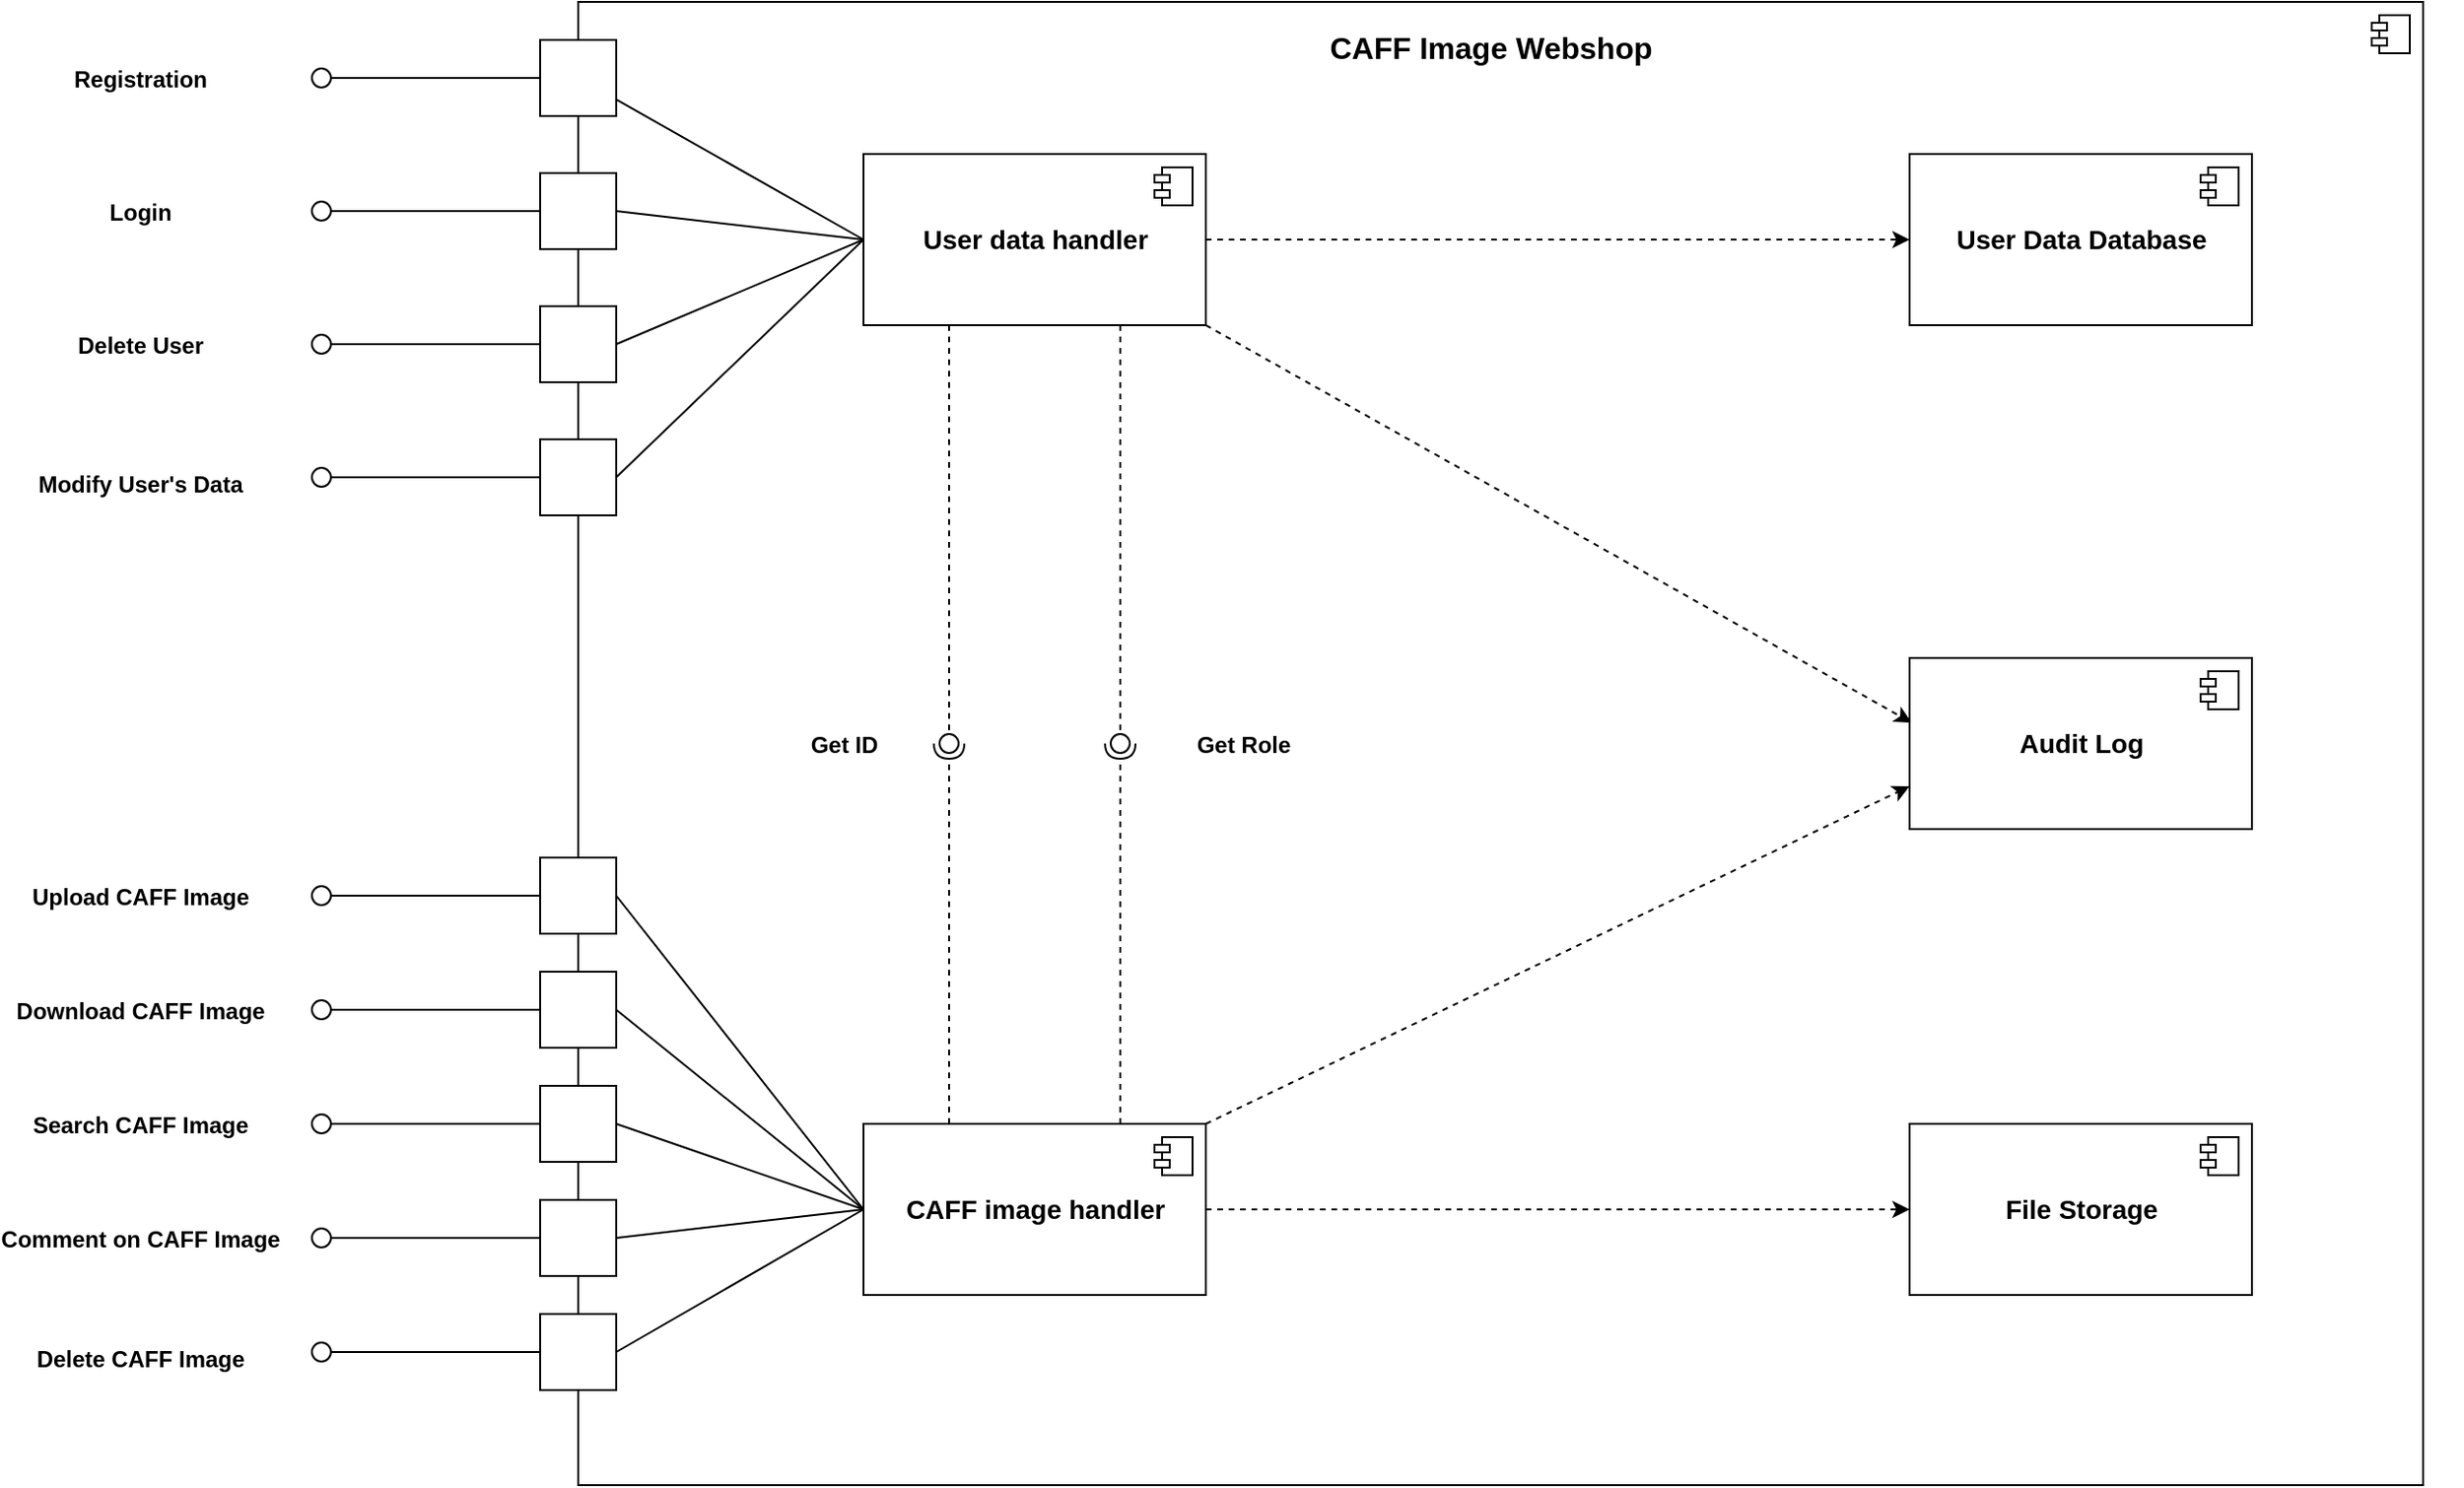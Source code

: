 <mxfile version="13.7.9" type="device"><diagram name="Page-1" id="5f0bae14-7c28-e335-631c-24af17079c00"><mxGraphModel dx="1427" dy="1365" grid="1" gridSize="10" guides="1" tooltips="1" connect="1" arrows="1" fold="1" page="1" pageScale="1" pageWidth="827" pageHeight="583" background="#ffffff" math="0" shadow="0"><root><mxCell id="0"/><mxCell id="1" parent="0"/><mxCell id="bfVSDGWMhE9fx68twoCt-98" value="" style="group" vertex="1" connectable="0" parent="1"><mxGeometry x="620" y="290" width="990" height="780" as="geometry"/></mxCell><mxCell id="bfVSDGWMhE9fx68twoCt-9" value="" style="group" vertex="1" connectable="0" parent="bfVSDGWMhE9fx68twoCt-98"><mxGeometry width="990" height="780" as="geometry"/></mxCell><mxCell id="bfVSDGWMhE9fx68twoCt-7" value="" style="html=1;dropTarget=0;" vertex="1" parent="bfVSDGWMhE9fx68twoCt-9"><mxGeometry width="970" height="780" as="geometry"/></mxCell><mxCell id="bfVSDGWMhE9fx68twoCt-8" value="" style="shape=module;jettyWidth=8;jettyHeight=4;" vertex="1" parent="bfVSDGWMhE9fx68twoCt-7"><mxGeometry x="1" width="20" height="20" relative="1" as="geometry"><mxPoint x="-27" y="7" as="offset"/></mxGeometry></mxCell><mxCell id="bfVSDGWMhE9fx68twoCt-15" style="rounded=0;orthogonalLoop=1;jettySize=auto;html=1;exitX=1;exitY=0.5;exitDx=0;exitDy=0;entryX=0;entryY=0.5;entryDx=0;entryDy=0;dashed=1;" edge="1" parent="bfVSDGWMhE9fx68twoCt-9" source="bfVSDGWMhE9fx68twoCt-5" target="bfVSDGWMhE9fx68twoCt-12"><mxGeometry relative="1" as="geometry"/></mxCell><mxCell id="bfVSDGWMhE9fx68twoCt-22" style="edgeStyle=none;rounded=0;orthogonalLoop=1;jettySize=auto;html=1;exitX=1;exitY=1;exitDx=0;exitDy=0;entryX=0.006;entryY=0.378;entryDx=0;entryDy=0;entryPerimeter=0;dashed=1;" edge="1" parent="bfVSDGWMhE9fx68twoCt-9" source="bfVSDGWMhE9fx68twoCt-5" target="bfVSDGWMhE9fx68twoCt-19"><mxGeometry relative="1" as="geometry"/></mxCell><mxCell id="bfVSDGWMhE9fx68twoCt-5" value="&lt;b&gt;&lt;font style=&quot;font-size: 14px&quot;&gt;User data handler&lt;br&gt;&lt;/font&gt;&lt;/b&gt;" style="html=1;dropTarget=0;" vertex="1" parent="bfVSDGWMhE9fx68twoCt-9"><mxGeometry x="150" y="80" width="180" height="90" as="geometry"/></mxCell><mxCell id="bfVSDGWMhE9fx68twoCt-6" value="" style="shape=module;jettyWidth=8;jettyHeight=4;" vertex="1" parent="bfVSDGWMhE9fx68twoCt-5"><mxGeometry x="1" width="20" height="20" relative="1" as="geometry"><mxPoint x="-27" y="7" as="offset"/></mxGeometry></mxCell><mxCell id="bfVSDGWMhE9fx68twoCt-18" style="edgeStyle=none;rounded=0;orthogonalLoop=1;jettySize=auto;html=1;exitX=1;exitY=0.5;exitDx=0;exitDy=0;dashed=1;" edge="1" parent="bfVSDGWMhE9fx68twoCt-9" source="bfVSDGWMhE9fx68twoCt-10" target="bfVSDGWMhE9fx68twoCt-16"><mxGeometry relative="1" as="geometry"/></mxCell><mxCell id="bfVSDGWMhE9fx68twoCt-23" style="edgeStyle=none;rounded=0;orthogonalLoop=1;jettySize=auto;html=1;exitX=1;exitY=0;exitDx=0;exitDy=0;entryX=0;entryY=0.75;entryDx=0;entryDy=0;dashed=1;" edge="1" parent="bfVSDGWMhE9fx68twoCt-9" source="bfVSDGWMhE9fx68twoCt-10" target="bfVSDGWMhE9fx68twoCt-19"><mxGeometry relative="1" as="geometry"/></mxCell><mxCell id="bfVSDGWMhE9fx68twoCt-10" value="&lt;font style=&quot;font-size: 14px&quot;&gt;&lt;b&gt;CAFF image handler&lt;br&gt;&lt;/b&gt;&lt;/font&gt;" style="html=1;dropTarget=0;" vertex="1" parent="bfVSDGWMhE9fx68twoCt-9"><mxGeometry x="150" y="590" width="180" height="90" as="geometry"/></mxCell><mxCell id="bfVSDGWMhE9fx68twoCt-11" value="" style="shape=module;jettyWidth=8;jettyHeight=4;" vertex="1" parent="bfVSDGWMhE9fx68twoCt-10"><mxGeometry x="1" width="20" height="20" relative="1" as="geometry"><mxPoint x="-27" y="7" as="offset"/></mxGeometry></mxCell><mxCell id="bfVSDGWMhE9fx68twoCt-12" value="&lt;b&gt;&lt;font style=&quot;font-size: 14px&quot;&gt;User Data Database&lt;/font&gt;&lt;/b&gt;" style="html=1;dropTarget=0;" vertex="1" parent="bfVSDGWMhE9fx68twoCt-9"><mxGeometry x="700" y="80" width="180" height="90" as="geometry"/></mxCell><mxCell id="bfVSDGWMhE9fx68twoCt-13" value="" style="shape=module;jettyWidth=8;jettyHeight=4;" vertex="1" parent="bfVSDGWMhE9fx68twoCt-12"><mxGeometry x="1" width="20" height="20" relative="1" as="geometry"><mxPoint x="-27" y="7" as="offset"/></mxGeometry></mxCell><mxCell id="bfVSDGWMhE9fx68twoCt-16" value="&lt;b&gt;&lt;font style=&quot;font-size: 14px&quot;&gt;File Storage&lt;br&gt;&lt;/font&gt;&lt;/b&gt;" style="html=1;dropTarget=0;" vertex="1" parent="bfVSDGWMhE9fx68twoCt-9"><mxGeometry x="700" y="590" width="180" height="90" as="geometry"/></mxCell><mxCell id="bfVSDGWMhE9fx68twoCt-17" value="" style="shape=module;jettyWidth=8;jettyHeight=4;" vertex="1" parent="bfVSDGWMhE9fx68twoCt-16"><mxGeometry x="1" width="20" height="20" relative="1" as="geometry"><mxPoint x="-27" y="7" as="offset"/></mxGeometry></mxCell><mxCell id="bfVSDGWMhE9fx68twoCt-19" value="&lt;b&gt;&lt;font style=&quot;font-size: 14px&quot;&gt;Audit Log&lt;br&gt;&lt;/font&gt;&lt;/b&gt;" style="html=1;dropTarget=0;" vertex="1" parent="bfVSDGWMhE9fx68twoCt-9"><mxGeometry x="700" y="345" width="180" height="90" as="geometry"/></mxCell><mxCell id="bfVSDGWMhE9fx68twoCt-20" value="" style="shape=module;jettyWidth=8;jettyHeight=4;" vertex="1" parent="bfVSDGWMhE9fx68twoCt-19"><mxGeometry x="1" width="20" height="20" relative="1" as="geometry"><mxPoint x="-27" y="7" as="offset"/></mxGeometry></mxCell><mxCell id="bfVSDGWMhE9fx68twoCt-30" value="Get ID" style="text;align=center;fontStyle=1;verticalAlign=middle;spacingLeft=3;spacingRight=3;strokeColor=none;rotatable=0;points=[[0,0.5],[1,0.5]];portConstraint=eastwest;" vertex="1" parent="bfVSDGWMhE9fx68twoCt-9"><mxGeometry x="100" y="377" width="80" height="26" as="geometry"/></mxCell><mxCell id="bfVSDGWMhE9fx68twoCt-36" value="" style="ellipse;whiteSpace=wrap;html=1;fontFamily=Helvetica;fontSize=12;fontColor=#000000;align=center;strokeColor=#000000;fillColor=#ffffff;points=[];aspect=fixed;resizable=0;" vertex="1" parent="bfVSDGWMhE9fx68twoCt-9"><mxGeometry x="190" y="385" width="10" height="10" as="geometry"/></mxCell><mxCell id="bfVSDGWMhE9fx68twoCt-35" value="" style="rounded=0;orthogonalLoop=1;jettySize=auto;html=1;endArrow=halfCircle;endFill=0;entryX=0.5;entryY=0.5;entryDx=0;entryDy=0;endSize=6;strokeWidth=1;dashed=1;exitX=0.25;exitY=0;exitDx=0;exitDy=0;" edge="1" target="bfVSDGWMhE9fx68twoCt-36" parent="bfVSDGWMhE9fx68twoCt-9" source="bfVSDGWMhE9fx68twoCt-10"><mxGeometry relative="1" as="geometry"><mxPoint x="740" y="635" as="sourcePoint"/><Array as="points"/></mxGeometry></mxCell><mxCell id="bfVSDGWMhE9fx68twoCt-34" value="" style="rounded=0;orthogonalLoop=1;jettySize=auto;html=1;endArrow=none;endFill=0;dashed=1;exitX=0.25;exitY=1;exitDx=0;exitDy=0;" edge="1" target="bfVSDGWMhE9fx68twoCt-36" parent="bfVSDGWMhE9fx68twoCt-9" source="bfVSDGWMhE9fx68twoCt-5"><mxGeometry relative="1" as="geometry"><mxPoint x="700" y="635" as="sourcePoint"/></mxGeometry></mxCell><mxCell id="bfVSDGWMhE9fx68twoCt-40" value="Get Role" style="text;align=center;fontStyle=1;verticalAlign=middle;spacingLeft=3;spacingRight=3;strokeColor=none;rotatable=0;points=[[0,0.5],[1,0.5]];portConstraint=eastwest;" vertex="1" parent="bfVSDGWMhE9fx68twoCt-9"><mxGeometry x="310" y="377" width="80" height="26" as="geometry"/></mxCell><mxCell id="bfVSDGWMhE9fx68twoCt-127" value="" style="group" vertex="1" connectable="0" parent="bfVSDGWMhE9fx68twoCt-9"><mxGeometry x="-140" y="690" width="160" height="40" as="geometry"/></mxCell><mxCell id="bfVSDGWMhE9fx68twoCt-128" value="" style="whiteSpace=wrap;html=1;aspect=fixed;" vertex="1" parent="bfVSDGWMhE9fx68twoCt-127"><mxGeometry x="120" width="40" height="40" as="geometry"/></mxCell><mxCell id="bfVSDGWMhE9fx68twoCt-129" value="" style="rounded=0;orthogonalLoop=1;jettySize=auto;html=1;endArrow=none;endFill=0;exitX=0;exitY=0.5;exitDx=0;exitDy=0;" edge="1" parent="bfVSDGWMhE9fx68twoCt-127" source="bfVSDGWMhE9fx68twoCt-128" target="bfVSDGWMhE9fx68twoCt-130"><mxGeometry relative="1" as="geometry"><mxPoint x="290" y="305" as="sourcePoint"/></mxGeometry></mxCell><mxCell id="bfVSDGWMhE9fx68twoCt-130" value="" style="ellipse;whiteSpace=wrap;html=1;fontFamily=Helvetica;fontSize=12;fontColor=#000000;align=center;strokeColor=#000000;fillColor=#ffffff;points=[];aspect=fixed;resizable=0;" vertex="1" parent="bfVSDGWMhE9fx68twoCt-127"><mxGeometry y="15" width="10" height="10" as="geometry"/></mxCell><mxCell id="bfVSDGWMhE9fx68twoCt-122" value="" style="group" vertex="1" connectable="0" parent="bfVSDGWMhE9fx68twoCt-9"><mxGeometry x="-140" y="230" width="160" height="40" as="geometry"/></mxCell><mxCell id="bfVSDGWMhE9fx68twoCt-123" value="" style="whiteSpace=wrap;html=1;aspect=fixed;" vertex="1" parent="bfVSDGWMhE9fx68twoCt-122"><mxGeometry x="120" width="40" height="40" as="geometry"/></mxCell><mxCell id="bfVSDGWMhE9fx68twoCt-124" value="" style="rounded=0;orthogonalLoop=1;jettySize=auto;html=1;endArrow=none;endFill=0;exitX=0;exitY=0.5;exitDx=0;exitDy=0;" edge="1" parent="bfVSDGWMhE9fx68twoCt-122" source="bfVSDGWMhE9fx68twoCt-123" target="bfVSDGWMhE9fx68twoCt-125"><mxGeometry relative="1" as="geometry"><mxPoint x="290" y="305" as="sourcePoint"/></mxGeometry></mxCell><mxCell id="bfVSDGWMhE9fx68twoCt-125" value="" style="ellipse;whiteSpace=wrap;html=1;fontFamily=Helvetica;fontSize=12;fontColor=#000000;align=center;strokeColor=#000000;fillColor=#ffffff;points=[];aspect=fixed;resizable=0;" vertex="1" parent="bfVSDGWMhE9fx68twoCt-122"><mxGeometry y="15" width="10" height="10" as="geometry"/></mxCell><mxCell id="bfVSDGWMhE9fx68twoCt-162" style="edgeStyle=none;rounded=0;orthogonalLoop=1;jettySize=auto;html=1;exitX=1;exitY=0.5;exitDx=0;exitDy=0;entryX=0;entryY=0.5;entryDx=0;entryDy=0;endArrow=none;endFill=0;" edge="1" parent="bfVSDGWMhE9fx68twoCt-9" source="bfVSDGWMhE9fx68twoCt-123" target="bfVSDGWMhE9fx68twoCt-5"><mxGeometry relative="1" as="geometry"/></mxCell><mxCell id="bfVSDGWMhE9fx68twoCt-167" style="edgeStyle=none;rounded=0;orthogonalLoop=1;jettySize=auto;html=1;exitX=1;exitY=0.5;exitDx=0;exitDy=0;entryX=0;entryY=0.5;entryDx=0;entryDy=0;endArrow=none;endFill=0;" edge="1" parent="bfVSDGWMhE9fx68twoCt-9" source="bfVSDGWMhE9fx68twoCt-128" target="bfVSDGWMhE9fx68twoCt-10"><mxGeometry relative="1" as="geometry"/></mxCell><mxCell id="bfVSDGWMhE9fx68twoCt-168" value="CAFF Image Webshop" style="text;align=center;fontStyle=1;verticalAlign=middle;spacingLeft=3;spacingRight=3;strokeColor=none;rotatable=0;points=[[0,0.5],[1,0.5]];portConstraint=eastwest;fontSize=16;" vertex="1" parent="bfVSDGWMhE9fx68twoCt-9"><mxGeometry x="440" y="10" width="80" height="26" as="geometry"/></mxCell><mxCell id="bfVSDGWMhE9fx68twoCt-39" value="" style="ellipse;whiteSpace=wrap;html=1;fontFamily=Helvetica;fontSize=12;fontColor=#000000;align=center;strokeColor=#000000;fillColor=#ffffff;points=[];aspect=fixed;resizable=0;" vertex="1" parent="bfVSDGWMhE9fx68twoCt-98"><mxGeometry x="280" y="385" width="10" height="10" as="geometry"/></mxCell><mxCell id="bfVSDGWMhE9fx68twoCt-37" value="" style="rounded=0;orthogonalLoop=1;jettySize=auto;html=1;endArrow=none;endFill=0;dashed=1;exitX=0.75;exitY=1;exitDx=0;exitDy=0;" edge="1" target="bfVSDGWMhE9fx68twoCt-39" parent="bfVSDGWMhE9fx68twoCt-98" source="bfVSDGWMhE9fx68twoCt-5"><mxGeometry relative="1" as="geometry"><mxPoint x="1140" y="805" as="sourcePoint"/></mxGeometry></mxCell><mxCell id="bfVSDGWMhE9fx68twoCt-38" value="" style="rounded=0;orthogonalLoop=1;jettySize=auto;html=1;endArrow=halfCircle;endFill=0;entryX=0.5;entryY=0.5;entryDx=0;entryDy=0;endSize=6;strokeWidth=1;dashed=1;exitX=0.75;exitY=0;exitDx=0;exitDy=0;" edge="1" target="bfVSDGWMhE9fx68twoCt-39" parent="bfVSDGWMhE9fx68twoCt-98" source="bfVSDGWMhE9fx68twoCt-10"><mxGeometry relative="1" as="geometry"><mxPoint x="1180" y="805" as="sourcePoint"/></mxGeometry></mxCell><mxCell id="bfVSDGWMhE9fx68twoCt-108" value="" style="group" vertex="1" connectable="0" parent="1"><mxGeometry x="480" y="310" width="160" height="40" as="geometry"/></mxCell><mxCell id="bfVSDGWMhE9fx68twoCt-70" value="" style="whiteSpace=wrap;html=1;aspect=fixed;" vertex="1" parent="bfVSDGWMhE9fx68twoCt-108"><mxGeometry x="120" width="40" height="40" as="geometry"/></mxCell><mxCell id="bfVSDGWMhE9fx68twoCt-105" value="" style="rounded=0;orthogonalLoop=1;jettySize=auto;html=1;endArrow=none;endFill=0;exitX=0;exitY=0.5;exitDx=0;exitDy=0;" edge="1" target="bfVSDGWMhE9fx68twoCt-107" parent="bfVSDGWMhE9fx68twoCt-108" source="bfVSDGWMhE9fx68twoCt-70"><mxGeometry relative="1" as="geometry"><mxPoint x="290" y="305" as="sourcePoint"/></mxGeometry></mxCell><mxCell id="bfVSDGWMhE9fx68twoCt-107" value="" style="ellipse;whiteSpace=wrap;html=1;fontFamily=Helvetica;fontSize=12;fontColor=#000000;align=center;strokeColor=#000000;fillColor=#ffffff;points=[];aspect=fixed;resizable=0;" vertex="1" parent="bfVSDGWMhE9fx68twoCt-108"><mxGeometry y="15" width="10" height="10" as="geometry"/></mxCell><mxCell id="bfVSDGWMhE9fx68twoCt-114" value="" style="group" vertex="1" connectable="0" parent="1"><mxGeometry x="480" y="380" width="160" height="40" as="geometry"/></mxCell><mxCell id="bfVSDGWMhE9fx68twoCt-115" value="" style="whiteSpace=wrap;html=1;aspect=fixed;" vertex="1" parent="bfVSDGWMhE9fx68twoCt-114"><mxGeometry x="120" width="40" height="40" as="geometry"/></mxCell><mxCell id="bfVSDGWMhE9fx68twoCt-116" value="" style="rounded=0;orthogonalLoop=1;jettySize=auto;html=1;endArrow=none;endFill=0;exitX=0;exitY=0.5;exitDx=0;exitDy=0;" edge="1" parent="bfVSDGWMhE9fx68twoCt-114" source="bfVSDGWMhE9fx68twoCt-115" target="bfVSDGWMhE9fx68twoCt-117"><mxGeometry relative="1" as="geometry"><mxPoint x="290" y="305" as="sourcePoint"/></mxGeometry></mxCell><mxCell id="bfVSDGWMhE9fx68twoCt-117" value="" style="ellipse;whiteSpace=wrap;html=1;fontFamily=Helvetica;fontSize=12;fontColor=#000000;align=center;strokeColor=#000000;fillColor=#ffffff;points=[];aspect=fixed;resizable=0;" vertex="1" parent="bfVSDGWMhE9fx68twoCt-114"><mxGeometry y="15" width="10" height="10" as="geometry"/></mxCell><mxCell id="bfVSDGWMhE9fx68twoCt-118" value="" style="group" vertex="1" connectable="0" parent="1"><mxGeometry x="480" y="450" width="160" height="40" as="geometry"/></mxCell><mxCell id="bfVSDGWMhE9fx68twoCt-119" value="" style="whiteSpace=wrap;html=1;aspect=fixed;" vertex="1" parent="bfVSDGWMhE9fx68twoCt-118"><mxGeometry x="120" width="40" height="40" as="geometry"/></mxCell><mxCell id="bfVSDGWMhE9fx68twoCt-120" value="" style="rounded=0;orthogonalLoop=1;jettySize=auto;html=1;endArrow=none;endFill=0;exitX=0;exitY=0.5;exitDx=0;exitDy=0;" edge="1" parent="bfVSDGWMhE9fx68twoCt-118" source="bfVSDGWMhE9fx68twoCt-119" target="bfVSDGWMhE9fx68twoCt-121"><mxGeometry relative="1" as="geometry"><mxPoint x="290" y="305" as="sourcePoint"/></mxGeometry></mxCell><mxCell id="bfVSDGWMhE9fx68twoCt-121" value="" style="ellipse;whiteSpace=wrap;html=1;fontFamily=Helvetica;fontSize=12;fontColor=#000000;align=center;strokeColor=#000000;fillColor=#ffffff;points=[];aspect=fixed;resizable=0;" vertex="1" parent="bfVSDGWMhE9fx68twoCt-118"><mxGeometry y="15" width="10" height="10" as="geometry"/></mxCell><mxCell id="bfVSDGWMhE9fx68twoCt-131" value="" style="group" vertex="1" connectable="0" parent="1"><mxGeometry x="480" y="920" width="160" height="40" as="geometry"/></mxCell><mxCell id="bfVSDGWMhE9fx68twoCt-132" value="" style="whiteSpace=wrap;html=1;aspect=fixed;" vertex="1" parent="bfVSDGWMhE9fx68twoCt-131"><mxGeometry x="120" width="40" height="40" as="geometry"/></mxCell><mxCell id="bfVSDGWMhE9fx68twoCt-133" value="" style="rounded=0;orthogonalLoop=1;jettySize=auto;html=1;endArrow=none;endFill=0;exitX=0;exitY=0.5;exitDx=0;exitDy=0;" edge="1" parent="bfVSDGWMhE9fx68twoCt-131" source="bfVSDGWMhE9fx68twoCt-132" target="bfVSDGWMhE9fx68twoCt-134"><mxGeometry relative="1" as="geometry"><mxPoint x="290" y="305" as="sourcePoint"/></mxGeometry></mxCell><mxCell id="bfVSDGWMhE9fx68twoCt-134" value="" style="ellipse;whiteSpace=wrap;html=1;fontFamily=Helvetica;fontSize=12;fontColor=#000000;align=center;strokeColor=#000000;fillColor=#ffffff;points=[];aspect=fixed;resizable=0;" vertex="1" parent="bfVSDGWMhE9fx68twoCt-131"><mxGeometry y="15" width="10" height="10" as="geometry"/></mxCell><mxCell id="bfVSDGWMhE9fx68twoCt-135" value="" style="group" vertex="1" connectable="0" parent="1"><mxGeometry x="480" y="860" width="160" height="40" as="geometry"/></mxCell><mxCell id="bfVSDGWMhE9fx68twoCt-136" value="" style="whiteSpace=wrap;html=1;aspect=fixed;" vertex="1" parent="bfVSDGWMhE9fx68twoCt-135"><mxGeometry x="120" width="40" height="40" as="geometry"/></mxCell><mxCell id="bfVSDGWMhE9fx68twoCt-137" value="" style="rounded=0;orthogonalLoop=1;jettySize=auto;html=1;endArrow=none;endFill=0;exitX=0;exitY=0.5;exitDx=0;exitDy=0;" edge="1" parent="bfVSDGWMhE9fx68twoCt-135" source="bfVSDGWMhE9fx68twoCt-136" target="bfVSDGWMhE9fx68twoCt-138"><mxGeometry relative="1" as="geometry"><mxPoint x="290" y="305" as="sourcePoint"/></mxGeometry></mxCell><mxCell id="bfVSDGWMhE9fx68twoCt-138" value="" style="ellipse;whiteSpace=wrap;html=1;fontFamily=Helvetica;fontSize=12;fontColor=#000000;align=center;strokeColor=#000000;fillColor=#ffffff;points=[];aspect=fixed;resizable=0;" vertex="1" parent="bfVSDGWMhE9fx68twoCt-135"><mxGeometry y="15" width="10" height="10" as="geometry"/></mxCell><mxCell id="bfVSDGWMhE9fx68twoCt-139" value="" style="group" vertex="1" connectable="0" parent="1"><mxGeometry x="480" y="800" width="160" height="40" as="geometry"/></mxCell><mxCell id="bfVSDGWMhE9fx68twoCt-140" value="" style="whiteSpace=wrap;html=1;aspect=fixed;" vertex="1" parent="bfVSDGWMhE9fx68twoCt-139"><mxGeometry x="120" width="40" height="40" as="geometry"/></mxCell><mxCell id="bfVSDGWMhE9fx68twoCt-141" value="" style="rounded=0;orthogonalLoop=1;jettySize=auto;html=1;endArrow=none;endFill=0;exitX=0;exitY=0.5;exitDx=0;exitDy=0;" edge="1" parent="bfVSDGWMhE9fx68twoCt-139" source="bfVSDGWMhE9fx68twoCt-140" target="bfVSDGWMhE9fx68twoCt-142"><mxGeometry relative="1" as="geometry"><mxPoint x="290" y="305" as="sourcePoint"/></mxGeometry></mxCell><mxCell id="bfVSDGWMhE9fx68twoCt-142" value="" style="ellipse;whiteSpace=wrap;html=1;fontFamily=Helvetica;fontSize=12;fontColor=#000000;align=center;strokeColor=#000000;fillColor=#ffffff;points=[];aspect=fixed;resizable=0;" vertex="1" parent="bfVSDGWMhE9fx68twoCt-139"><mxGeometry y="15" width="10" height="10" as="geometry"/></mxCell><mxCell id="bfVSDGWMhE9fx68twoCt-143" value="" style="group" vertex="1" connectable="0" parent="1"><mxGeometry x="480" y="740" width="160" height="40" as="geometry"/></mxCell><mxCell id="bfVSDGWMhE9fx68twoCt-144" value="" style="whiteSpace=wrap;html=1;aspect=fixed;" vertex="1" parent="bfVSDGWMhE9fx68twoCt-143"><mxGeometry x="120" width="40" height="40" as="geometry"/></mxCell><mxCell id="bfVSDGWMhE9fx68twoCt-145" value="" style="rounded=0;orthogonalLoop=1;jettySize=auto;html=1;endArrow=none;endFill=0;exitX=0;exitY=0.5;exitDx=0;exitDy=0;" edge="1" parent="bfVSDGWMhE9fx68twoCt-143" source="bfVSDGWMhE9fx68twoCt-144" target="bfVSDGWMhE9fx68twoCt-146"><mxGeometry relative="1" as="geometry"><mxPoint x="290" y="305" as="sourcePoint"/></mxGeometry></mxCell><mxCell id="bfVSDGWMhE9fx68twoCt-146" value="" style="ellipse;whiteSpace=wrap;html=1;fontFamily=Helvetica;fontSize=12;fontColor=#000000;align=center;strokeColor=#000000;fillColor=#ffffff;points=[];aspect=fixed;resizable=0;" vertex="1" parent="bfVSDGWMhE9fx68twoCt-143"><mxGeometry y="15" width="10" height="10" as="geometry"/></mxCell><mxCell id="bfVSDGWMhE9fx68twoCt-147" value="Registration" style="text;align=center;fontStyle=1;verticalAlign=middle;spacingLeft=3;spacingRight=3;strokeColor=none;rotatable=0;points=[[0,0.5],[1,0.5]];portConstraint=eastwest;" vertex="1" parent="1"><mxGeometry x="350" y="317" width="80" height="26" as="geometry"/></mxCell><mxCell id="bfVSDGWMhE9fx68twoCt-148" value="Login" style="text;align=center;fontStyle=1;verticalAlign=middle;spacingLeft=3;spacingRight=3;strokeColor=none;rotatable=0;points=[[0,0.5],[1,0.5]];portConstraint=eastwest;" vertex="1" parent="1"><mxGeometry x="350" y="387" width="80" height="26" as="geometry"/></mxCell><mxCell id="bfVSDGWMhE9fx68twoCt-149" value="Delete User" style="text;align=center;fontStyle=1;verticalAlign=middle;spacingLeft=3;spacingRight=3;strokeColor=none;rotatable=0;points=[[0,0.5],[1,0.5]];portConstraint=eastwest;" vertex="1" parent="1"><mxGeometry x="350" y="457" width="80" height="26" as="geometry"/></mxCell><mxCell id="bfVSDGWMhE9fx68twoCt-150" value="Modify User's Data" style="text;align=center;fontStyle=1;verticalAlign=middle;spacingLeft=3;spacingRight=3;strokeColor=none;rotatable=0;points=[[0,0.5],[1,0.5]];portConstraint=eastwest;" vertex="1" parent="1"><mxGeometry x="350" y="530" width="80" height="26" as="geometry"/></mxCell><mxCell id="bfVSDGWMhE9fx68twoCt-151" value="Upload CAFF Image" style="text;align=center;fontStyle=1;verticalAlign=middle;spacingLeft=3;spacingRight=3;strokeColor=none;rotatable=0;points=[[0,0.5],[1,0.5]];portConstraint=eastwest;" vertex="1" parent="1"><mxGeometry x="350" y="747" width="80" height="26" as="geometry"/></mxCell><mxCell id="bfVSDGWMhE9fx68twoCt-152" value="Download CAFF Image" style="text;align=center;fontStyle=1;verticalAlign=middle;spacingLeft=3;spacingRight=3;strokeColor=none;rotatable=0;points=[[0,0.5],[1,0.5]];portConstraint=eastwest;" vertex="1" parent="1"><mxGeometry x="350" y="807" width="80" height="26" as="geometry"/></mxCell><mxCell id="bfVSDGWMhE9fx68twoCt-153" value="Search CAFF Image" style="text;align=center;fontStyle=1;verticalAlign=middle;spacingLeft=3;spacingRight=3;strokeColor=none;rotatable=0;points=[[0,0.5],[1,0.5]];portConstraint=eastwest;" vertex="1" parent="1"><mxGeometry x="350" y="867" width="80" height="26" as="geometry"/></mxCell><mxCell id="bfVSDGWMhE9fx68twoCt-154" value="Comment on CAFF Image" style="text;align=center;fontStyle=1;verticalAlign=middle;spacingLeft=3;spacingRight=3;strokeColor=none;rotatable=0;points=[[0,0.5],[1,0.5]];portConstraint=eastwest;" vertex="1" parent="1"><mxGeometry x="350" y="927" width="80" height="26" as="geometry"/></mxCell><mxCell id="bfVSDGWMhE9fx68twoCt-155" value="Delete CAFF Image" style="text;align=center;fontStyle=1;verticalAlign=middle;spacingLeft=3;spacingRight=3;strokeColor=none;rotatable=0;points=[[0,0.5],[1,0.5]];portConstraint=eastwest;" vertex="1" parent="1"><mxGeometry x="350" y="990" width="80" height="26" as="geometry"/></mxCell><mxCell id="bfVSDGWMhE9fx68twoCt-156" style="edgeStyle=none;rounded=0;orthogonalLoop=1;jettySize=auto;html=1;entryX=0;entryY=0.5;entryDx=0;entryDy=0;endArrow=none;endFill=0;" edge="1" parent="1" source="bfVSDGWMhE9fx68twoCt-70" target="bfVSDGWMhE9fx68twoCt-5"><mxGeometry relative="1" as="geometry"/></mxCell><mxCell id="bfVSDGWMhE9fx68twoCt-157" style="edgeStyle=none;rounded=0;orthogonalLoop=1;jettySize=auto;html=1;exitX=1;exitY=0.5;exitDx=0;exitDy=0;entryX=0;entryY=0.5;entryDx=0;entryDy=0;endArrow=none;endFill=0;" edge="1" parent="1" source="bfVSDGWMhE9fx68twoCt-115" target="bfVSDGWMhE9fx68twoCt-5"><mxGeometry relative="1" as="geometry"/></mxCell><mxCell id="bfVSDGWMhE9fx68twoCt-159" style="edgeStyle=none;rounded=0;orthogonalLoop=1;jettySize=auto;html=1;exitX=1;exitY=0.5;exitDx=0;exitDy=0;entryX=0;entryY=0.5;entryDx=0;entryDy=0;endArrow=none;endFill=0;" edge="1" parent="1" source="bfVSDGWMhE9fx68twoCt-119" target="bfVSDGWMhE9fx68twoCt-5"><mxGeometry relative="1" as="geometry"/></mxCell><mxCell id="bfVSDGWMhE9fx68twoCt-163" style="edgeStyle=none;rounded=0;orthogonalLoop=1;jettySize=auto;html=1;exitX=1;exitY=0.5;exitDx=0;exitDy=0;entryX=0;entryY=0.5;entryDx=0;entryDy=0;endArrow=none;endFill=0;" edge="1" parent="1" source="bfVSDGWMhE9fx68twoCt-144" target="bfVSDGWMhE9fx68twoCt-10"><mxGeometry relative="1" as="geometry"/></mxCell><mxCell id="bfVSDGWMhE9fx68twoCt-164" style="edgeStyle=none;rounded=0;orthogonalLoop=1;jettySize=auto;html=1;exitX=1;exitY=0.5;exitDx=0;exitDy=0;entryX=0;entryY=0.5;entryDx=0;entryDy=0;endArrow=none;endFill=0;" edge="1" parent="1" source="bfVSDGWMhE9fx68twoCt-140" target="bfVSDGWMhE9fx68twoCt-10"><mxGeometry relative="1" as="geometry"/></mxCell><mxCell id="bfVSDGWMhE9fx68twoCt-165" style="edgeStyle=none;rounded=0;orthogonalLoop=1;jettySize=auto;html=1;exitX=1;exitY=0.5;exitDx=0;exitDy=0;entryX=0;entryY=0.5;entryDx=0;entryDy=0;endArrow=none;endFill=0;" edge="1" parent="1" source="bfVSDGWMhE9fx68twoCt-136" target="bfVSDGWMhE9fx68twoCt-10"><mxGeometry relative="1" as="geometry"/></mxCell><mxCell id="bfVSDGWMhE9fx68twoCt-166" style="edgeStyle=none;rounded=0;orthogonalLoop=1;jettySize=auto;html=1;exitX=1;exitY=0.5;exitDx=0;exitDy=0;entryX=0;entryY=0.5;entryDx=0;entryDy=0;endArrow=none;endFill=0;" edge="1" parent="1" source="bfVSDGWMhE9fx68twoCt-132" target="bfVSDGWMhE9fx68twoCt-10"><mxGeometry relative="1" as="geometry"/></mxCell></root></mxGraphModel></diagram></mxfile>